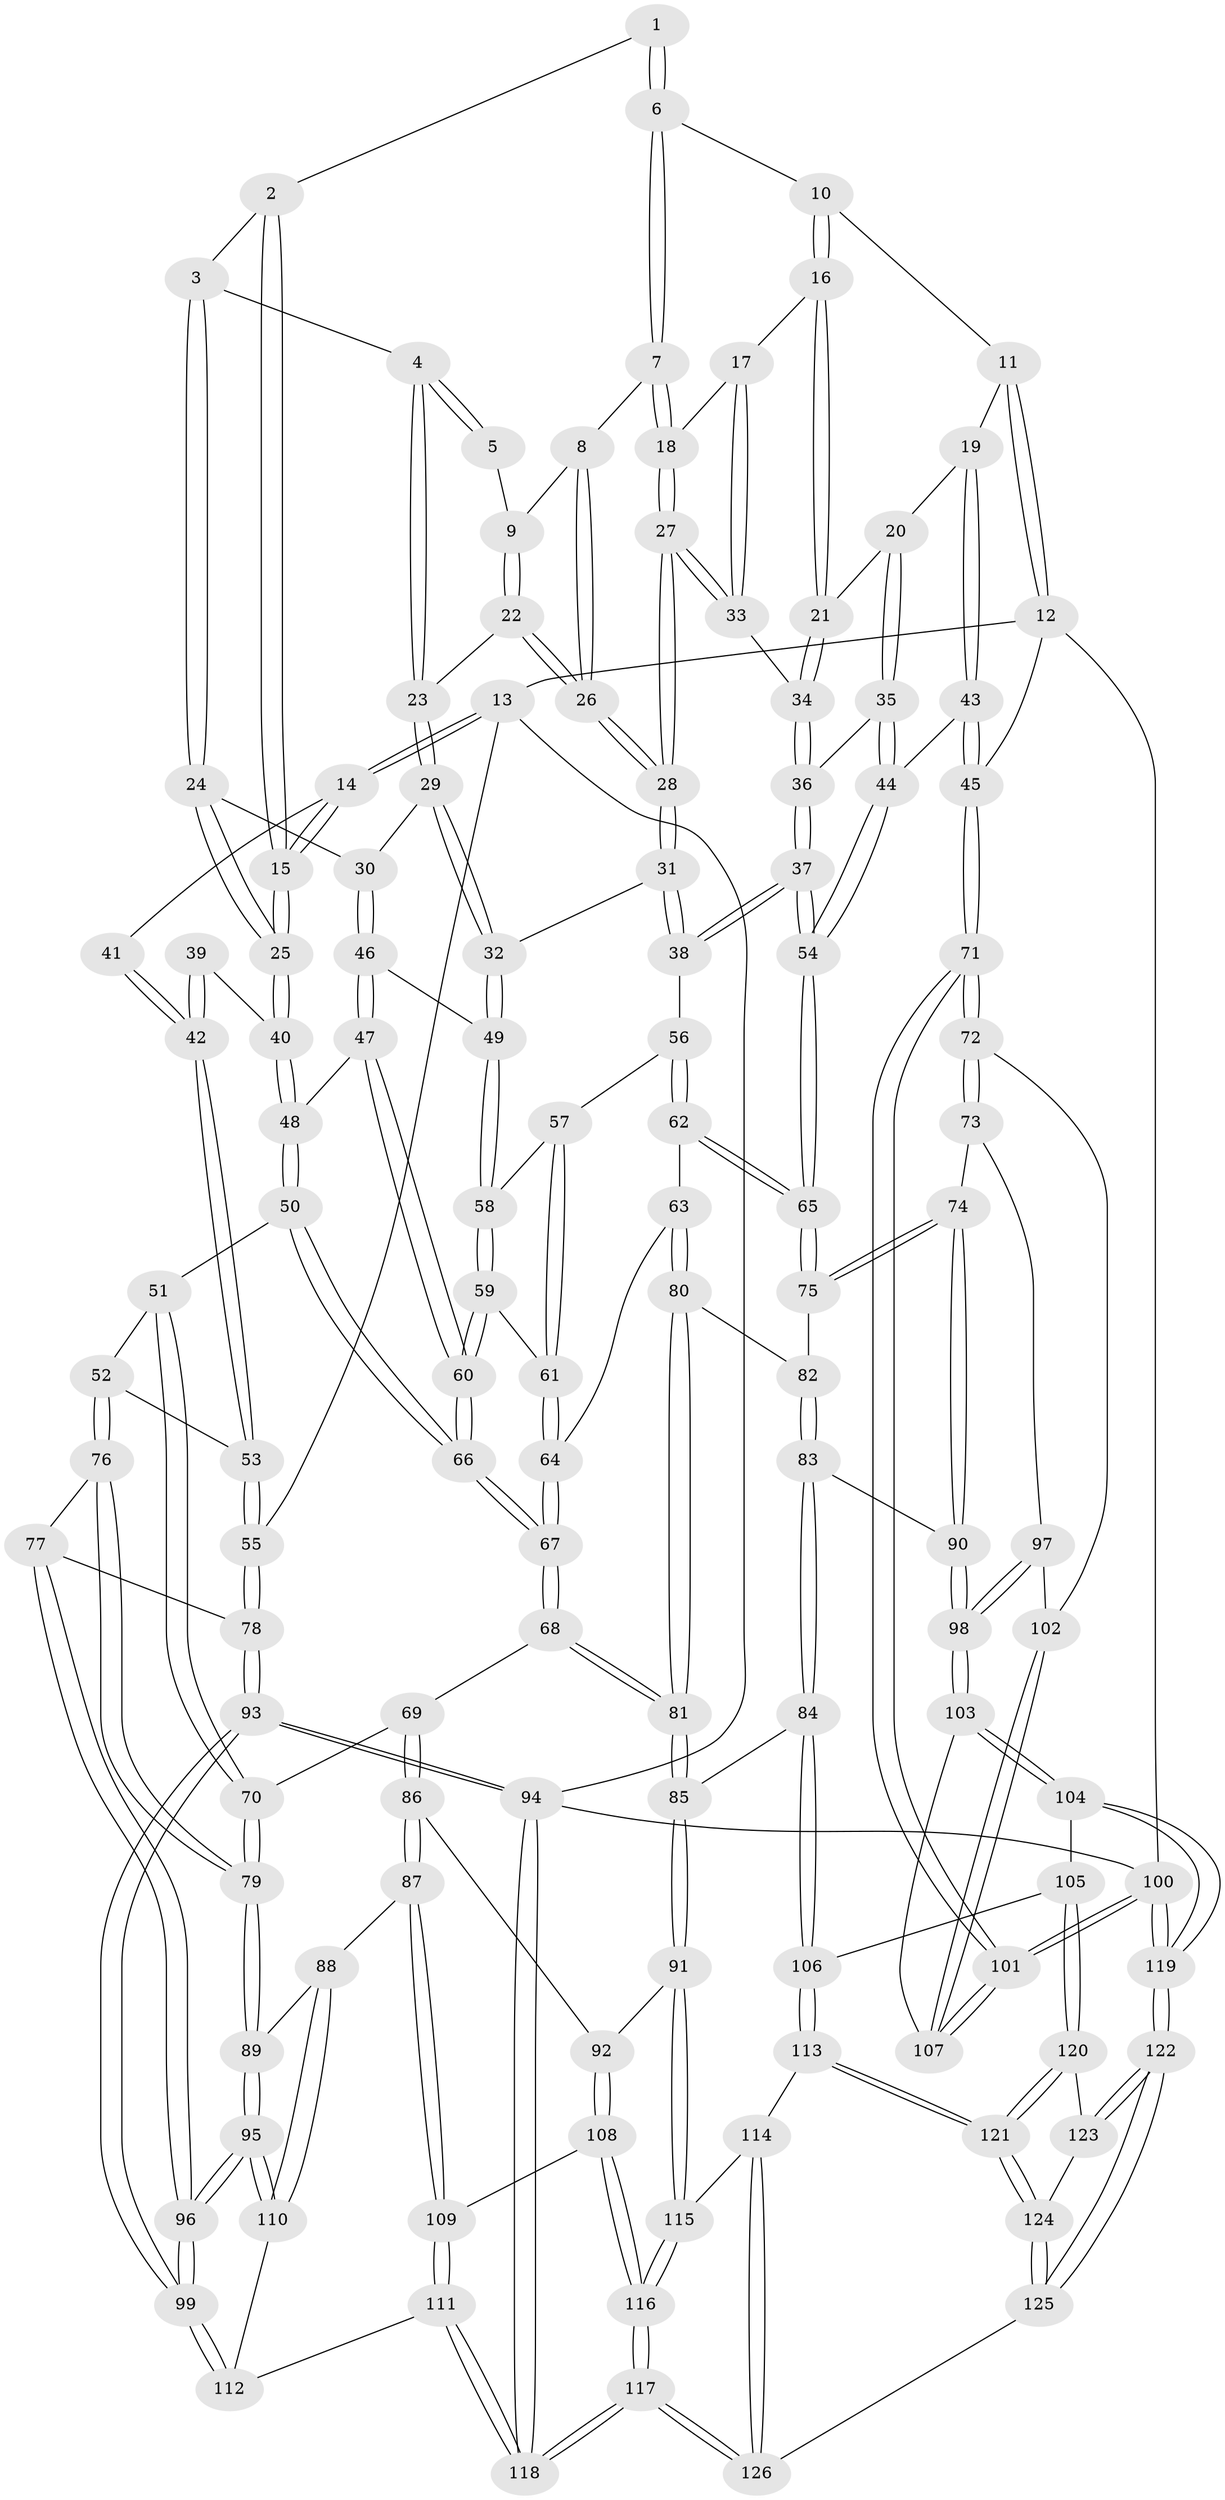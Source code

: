 // coarse degree distribution, {4: 0.2894736842105263, 3: 0.5, 5: 0.18421052631578946, 6: 0.02631578947368421}
// Generated by graph-tools (version 1.1) at 2025/54/03/04/25 22:54:49]
// undirected, 126 vertices, 312 edges
graph export_dot {
  node [color=gray90,style=filled];
  1 [pos="+0.7324922123464469+0"];
  2 [pos="+0.3665091818055788+0"];
  3 [pos="+0.4629435353328049+0.007285165143033079"];
  4 [pos="+0.5483992190014556+0.07201539845957357"];
  5 [pos="+0.6365553724554102+0.03321499502136482"];
  6 [pos="+0.9229063925184018+0"];
  7 [pos="+0.7508004236753543+0.06879254856720532"];
  8 [pos="+0.7048383442754366+0.08767260302138111"];
  9 [pos="+0.6833026073075241+0.08304447877687134"];
  10 [pos="+0.9373073694337525+0"];
  11 [pos="+0.963662815609274+0"];
  12 [pos="+1+0"];
  13 [pos="+0+0"];
  14 [pos="+0+0"];
  15 [pos="+0.08946015572805813+0"];
  16 [pos="+0.8681162078446089+0.148088366859012"];
  17 [pos="+0.8086074283273819+0.15530152804028885"];
  18 [pos="+0.7698516935652592+0.10990486723068423"];
  19 [pos="+0.9561374332832447+0.20606874745414383"];
  20 [pos="+0.9262802839785427+0.19855166116627784"];
  21 [pos="+0.9094192636614559+0.18864199990875472"];
  22 [pos="+0.5909373707834623+0.13505403592689932"];
  23 [pos="+0.5732628083016291+0.12580070441997981"];
  24 [pos="+0.4127981864210339+0.19198252364689963"];
  25 [pos="+0.3526478553915937+0.21251408207074757"];
  26 [pos="+0.671809087879631+0.23738136338643426"];
  27 [pos="+0.6753672084148338+0.23759712060115903"];
  28 [pos="+0.6722950752879207+0.23869345749671914"];
  29 [pos="+0.4873121138140347+0.22370684286412865"];
  30 [pos="+0.4817937941544106+0.22413076473727978"];
  31 [pos="+0.669968168267503+0.24503090305481115"];
  32 [pos="+0.5779428715344015+0.2745047798620983"];
  33 [pos="+0.775199147943657+0.21657791178734362"];
  34 [pos="+0.806442477336637+0.24309999792532663"];
  35 [pos="+0.8412206685263541+0.2847373389512895"];
  36 [pos="+0.8281455634468807+0.28667589020710843"];
  37 [pos="+0.7778204014534201+0.38360680127922925"];
  38 [pos="+0.6798003244847454+0.27121709904159275"];
  39 [pos="+0.23370267142017234+0.20196156784083533"];
  40 [pos="+0.34286335695163955+0.22497251194813517"];
  41 [pos="+0+0"];
  42 [pos="+0.15431893134580968+0.36308804191658"];
  43 [pos="+1+0.3008301714259332"];
  44 [pos="+0.9969509084586955+0.34668238702059984"];
  45 [pos="+1+0.30588976869741324"];
  46 [pos="+0.46532699140116723+0.324348459139179"];
  47 [pos="+0.45580763640217803+0.3372694211494461"];
  48 [pos="+0.3211578141394638+0.33433308501535186"];
  49 [pos="+0.5588956282717996+0.32960071946893105"];
  50 [pos="+0.3195677264092703+0.3366353661562392"];
  51 [pos="+0.1921646590846745+0.3806730504868865"];
  52 [pos="+0.16536217777477835+0.37908989628803685"];
  53 [pos="+0.1563480184059246+0.3738386023754999"];
  54 [pos="+0.8007838142280708+0.48867791767808527"];
  55 [pos="+0+0.4543250375245105"];
  56 [pos="+0.6318471309883821+0.37741584727543137"];
  57 [pos="+0.5880472032764145+0.3703662702615495"];
  58 [pos="+0.560278432859236+0.3435013403684214"];
  59 [pos="+0.5071420766587506+0.4002459148386836"];
  60 [pos="+0.48467639978360577+0.4085752015726548"];
  61 [pos="+0.5728145269351649+0.4258474989724764"];
  62 [pos="+0.688458111461441+0.47770154169459195"];
  63 [pos="+0.6063041764400996+0.4900977740420972"];
  64 [pos="+0.605083676272671+0.48983037803617574"];
  65 [pos="+0.7956066213044276+0.5027672446083513"];
  66 [pos="+0.42930750030539666+0.5236751763050771"];
  67 [pos="+0.4294746028729985+0.5263512667727978"];
  68 [pos="+0.42160449101768965+0.54484221717536"];
  69 [pos="+0.36533539092522366+0.5627627136350036"];
  70 [pos="+0.31933985725281283+0.557801529730475"];
  71 [pos="+1+0.6395704800289529"];
  72 [pos="+1+0.6435000024688219"];
  73 [pos="+0.8457678232371684+0.571712143182651"];
  74 [pos="+0.8178314498664022+0.5518824859938467"];
  75 [pos="+0.797339562185049+0.5093627929862709"];
  76 [pos="+0.15210266057217176+0.5986320473506753"];
  77 [pos="+0.13268987377176167+0.6003908459851293"];
  78 [pos="+0+0.5192819448735713"];
  79 [pos="+0.18189778577866456+0.6166030585860547"];
  80 [pos="+0.5906583050398865+0.6127219724338142"];
  81 [pos="+0.5163457851368544+0.6872693194819941"];
  82 [pos="+0.6420704811850567+0.6012251050459957"];
  83 [pos="+0.676651553894891+0.72659931882253"];
  84 [pos="+0.6317770257588159+0.7634382169823529"];
  85 [pos="+0.5275496260175282+0.7450184367687732"];
  86 [pos="+0.3103877500191667+0.7529101564906996"];
  87 [pos="+0.2793892439638294+0.7656211956618704"];
  88 [pos="+0.2505328887236878+0.7556585554099842"];
  89 [pos="+0.21065657610188054+0.73337680991108"];
  90 [pos="+0.7147923458738561+0.7017821251226505"];
  91 [pos="+0.5250317762916213+0.7477158593290609"];
  92 [pos="+0.3297664630733858+0.7558417893307722"];
  93 [pos="+0+1"];
  94 [pos="+0+1"];
  95 [pos="+0.04363151740248204+0.8278194027493375"];
  96 [pos="+0+0.8656797795547747"];
  97 [pos="+0.852386578175355+0.724870081623489"];
  98 [pos="+0.8228698682603407+0.7870795926738003"];
  99 [pos="+0+1"];
  100 [pos="+1+1"];
  101 [pos="+1+1"];
  102 [pos="+0.9456847346509053+0.7670730991229024"];
  103 [pos="+0.8306408916356167+0.8567304850029417"];
  104 [pos="+0.8211604943689396+0.8718877663412732"];
  105 [pos="+0.777781252438257+0.8792497195859892"];
  106 [pos="+0.667574035318212+0.8179807858582228"];
  107 [pos="+0.9192302122076131+0.8223574074846665"];
  108 [pos="+0.4051091019326512+0.8830181383137716"];
  109 [pos="+0.29132839936634836+0.8711497128384077"];
  110 [pos="+0.19632968892228586+0.8552803535799205"];
  111 [pos="+0.2722738918811123+0.9108159544472912"];
  112 [pos="+0.2094724634162328+0.887571054637689"];
  113 [pos="+0.6270300281522274+0.9382584254503601"];
  114 [pos="+0.5729482323650806+0.935895073523283"];
  115 [pos="+0.47601894479288714+0.9045864652733809"];
  116 [pos="+0.47215902852907743+0.9085880711678185"];
  117 [pos="+0.3581707288192537+1"];
  118 [pos="+0.2744490967424945+1"];
  119 [pos="+1+1"];
  120 [pos="+0.7508353084903906+0.9251484113436261"];
  121 [pos="+0.655789960830033+0.9746287979990874"];
  122 [pos="+0.8816574474015698+1"];
  123 [pos="+0.7530772969070143+0.9494252955887367"];
  124 [pos="+0.6572122464801258+1"];
  125 [pos="+0.6491840354788284+1"];
  126 [pos="+0.5984936253736521+1"];
  1 -- 2;
  1 -- 6;
  1 -- 6;
  2 -- 3;
  2 -- 15;
  2 -- 15;
  3 -- 4;
  3 -- 24;
  3 -- 24;
  4 -- 5;
  4 -- 5;
  4 -- 23;
  4 -- 23;
  5 -- 9;
  6 -- 7;
  6 -- 7;
  6 -- 10;
  7 -- 8;
  7 -- 18;
  7 -- 18;
  8 -- 9;
  8 -- 26;
  8 -- 26;
  9 -- 22;
  9 -- 22;
  10 -- 11;
  10 -- 16;
  10 -- 16;
  11 -- 12;
  11 -- 12;
  11 -- 19;
  12 -- 13;
  12 -- 45;
  12 -- 100;
  13 -- 14;
  13 -- 14;
  13 -- 55;
  13 -- 94;
  14 -- 15;
  14 -- 15;
  14 -- 41;
  15 -- 25;
  15 -- 25;
  16 -- 17;
  16 -- 21;
  16 -- 21;
  17 -- 18;
  17 -- 33;
  17 -- 33;
  18 -- 27;
  18 -- 27;
  19 -- 20;
  19 -- 43;
  19 -- 43;
  20 -- 21;
  20 -- 35;
  20 -- 35;
  21 -- 34;
  21 -- 34;
  22 -- 23;
  22 -- 26;
  22 -- 26;
  23 -- 29;
  23 -- 29;
  24 -- 25;
  24 -- 25;
  24 -- 30;
  25 -- 40;
  25 -- 40;
  26 -- 28;
  26 -- 28;
  27 -- 28;
  27 -- 28;
  27 -- 33;
  27 -- 33;
  28 -- 31;
  28 -- 31;
  29 -- 30;
  29 -- 32;
  29 -- 32;
  30 -- 46;
  30 -- 46;
  31 -- 32;
  31 -- 38;
  31 -- 38;
  32 -- 49;
  32 -- 49;
  33 -- 34;
  34 -- 36;
  34 -- 36;
  35 -- 36;
  35 -- 44;
  35 -- 44;
  36 -- 37;
  36 -- 37;
  37 -- 38;
  37 -- 38;
  37 -- 54;
  37 -- 54;
  38 -- 56;
  39 -- 40;
  39 -- 42;
  39 -- 42;
  40 -- 48;
  40 -- 48;
  41 -- 42;
  41 -- 42;
  42 -- 53;
  42 -- 53;
  43 -- 44;
  43 -- 45;
  43 -- 45;
  44 -- 54;
  44 -- 54;
  45 -- 71;
  45 -- 71;
  46 -- 47;
  46 -- 47;
  46 -- 49;
  47 -- 48;
  47 -- 60;
  47 -- 60;
  48 -- 50;
  48 -- 50;
  49 -- 58;
  49 -- 58;
  50 -- 51;
  50 -- 66;
  50 -- 66;
  51 -- 52;
  51 -- 70;
  51 -- 70;
  52 -- 53;
  52 -- 76;
  52 -- 76;
  53 -- 55;
  53 -- 55;
  54 -- 65;
  54 -- 65;
  55 -- 78;
  55 -- 78;
  56 -- 57;
  56 -- 62;
  56 -- 62;
  57 -- 58;
  57 -- 61;
  57 -- 61;
  58 -- 59;
  58 -- 59;
  59 -- 60;
  59 -- 60;
  59 -- 61;
  60 -- 66;
  60 -- 66;
  61 -- 64;
  61 -- 64;
  62 -- 63;
  62 -- 65;
  62 -- 65;
  63 -- 64;
  63 -- 80;
  63 -- 80;
  64 -- 67;
  64 -- 67;
  65 -- 75;
  65 -- 75;
  66 -- 67;
  66 -- 67;
  67 -- 68;
  67 -- 68;
  68 -- 69;
  68 -- 81;
  68 -- 81;
  69 -- 70;
  69 -- 86;
  69 -- 86;
  70 -- 79;
  70 -- 79;
  71 -- 72;
  71 -- 72;
  71 -- 101;
  71 -- 101;
  72 -- 73;
  72 -- 73;
  72 -- 102;
  73 -- 74;
  73 -- 97;
  74 -- 75;
  74 -- 75;
  74 -- 90;
  74 -- 90;
  75 -- 82;
  76 -- 77;
  76 -- 79;
  76 -- 79;
  77 -- 78;
  77 -- 96;
  77 -- 96;
  78 -- 93;
  78 -- 93;
  79 -- 89;
  79 -- 89;
  80 -- 81;
  80 -- 81;
  80 -- 82;
  81 -- 85;
  81 -- 85;
  82 -- 83;
  82 -- 83;
  83 -- 84;
  83 -- 84;
  83 -- 90;
  84 -- 85;
  84 -- 106;
  84 -- 106;
  85 -- 91;
  85 -- 91;
  86 -- 87;
  86 -- 87;
  86 -- 92;
  87 -- 88;
  87 -- 109;
  87 -- 109;
  88 -- 89;
  88 -- 110;
  88 -- 110;
  89 -- 95;
  89 -- 95;
  90 -- 98;
  90 -- 98;
  91 -- 92;
  91 -- 115;
  91 -- 115;
  92 -- 108;
  92 -- 108;
  93 -- 94;
  93 -- 94;
  93 -- 99;
  93 -- 99;
  94 -- 118;
  94 -- 118;
  94 -- 100;
  95 -- 96;
  95 -- 96;
  95 -- 110;
  95 -- 110;
  96 -- 99;
  96 -- 99;
  97 -- 98;
  97 -- 98;
  97 -- 102;
  98 -- 103;
  98 -- 103;
  99 -- 112;
  99 -- 112;
  100 -- 101;
  100 -- 101;
  100 -- 119;
  100 -- 119;
  101 -- 107;
  101 -- 107;
  102 -- 107;
  102 -- 107;
  103 -- 104;
  103 -- 104;
  103 -- 107;
  104 -- 105;
  104 -- 119;
  104 -- 119;
  105 -- 106;
  105 -- 120;
  105 -- 120;
  106 -- 113;
  106 -- 113;
  108 -- 109;
  108 -- 116;
  108 -- 116;
  109 -- 111;
  109 -- 111;
  110 -- 112;
  111 -- 112;
  111 -- 118;
  111 -- 118;
  113 -- 114;
  113 -- 121;
  113 -- 121;
  114 -- 115;
  114 -- 126;
  114 -- 126;
  115 -- 116;
  115 -- 116;
  116 -- 117;
  116 -- 117;
  117 -- 118;
  117 -- 118;
  117 -- 126;
  117 -- 126;
  119 -- 122;
  119 -- 122;
  120 -- 121;
  120 -- 121;
  120 -- 123;
  121 -- 124;
  121 -- 124;
  122 -- 123;
  122 -- 123;
  122 -- 125;
  122 -- 125;
  123 -- 124;
  124 -- 125;
  124 -- 125;
  125 -- 126;
}
